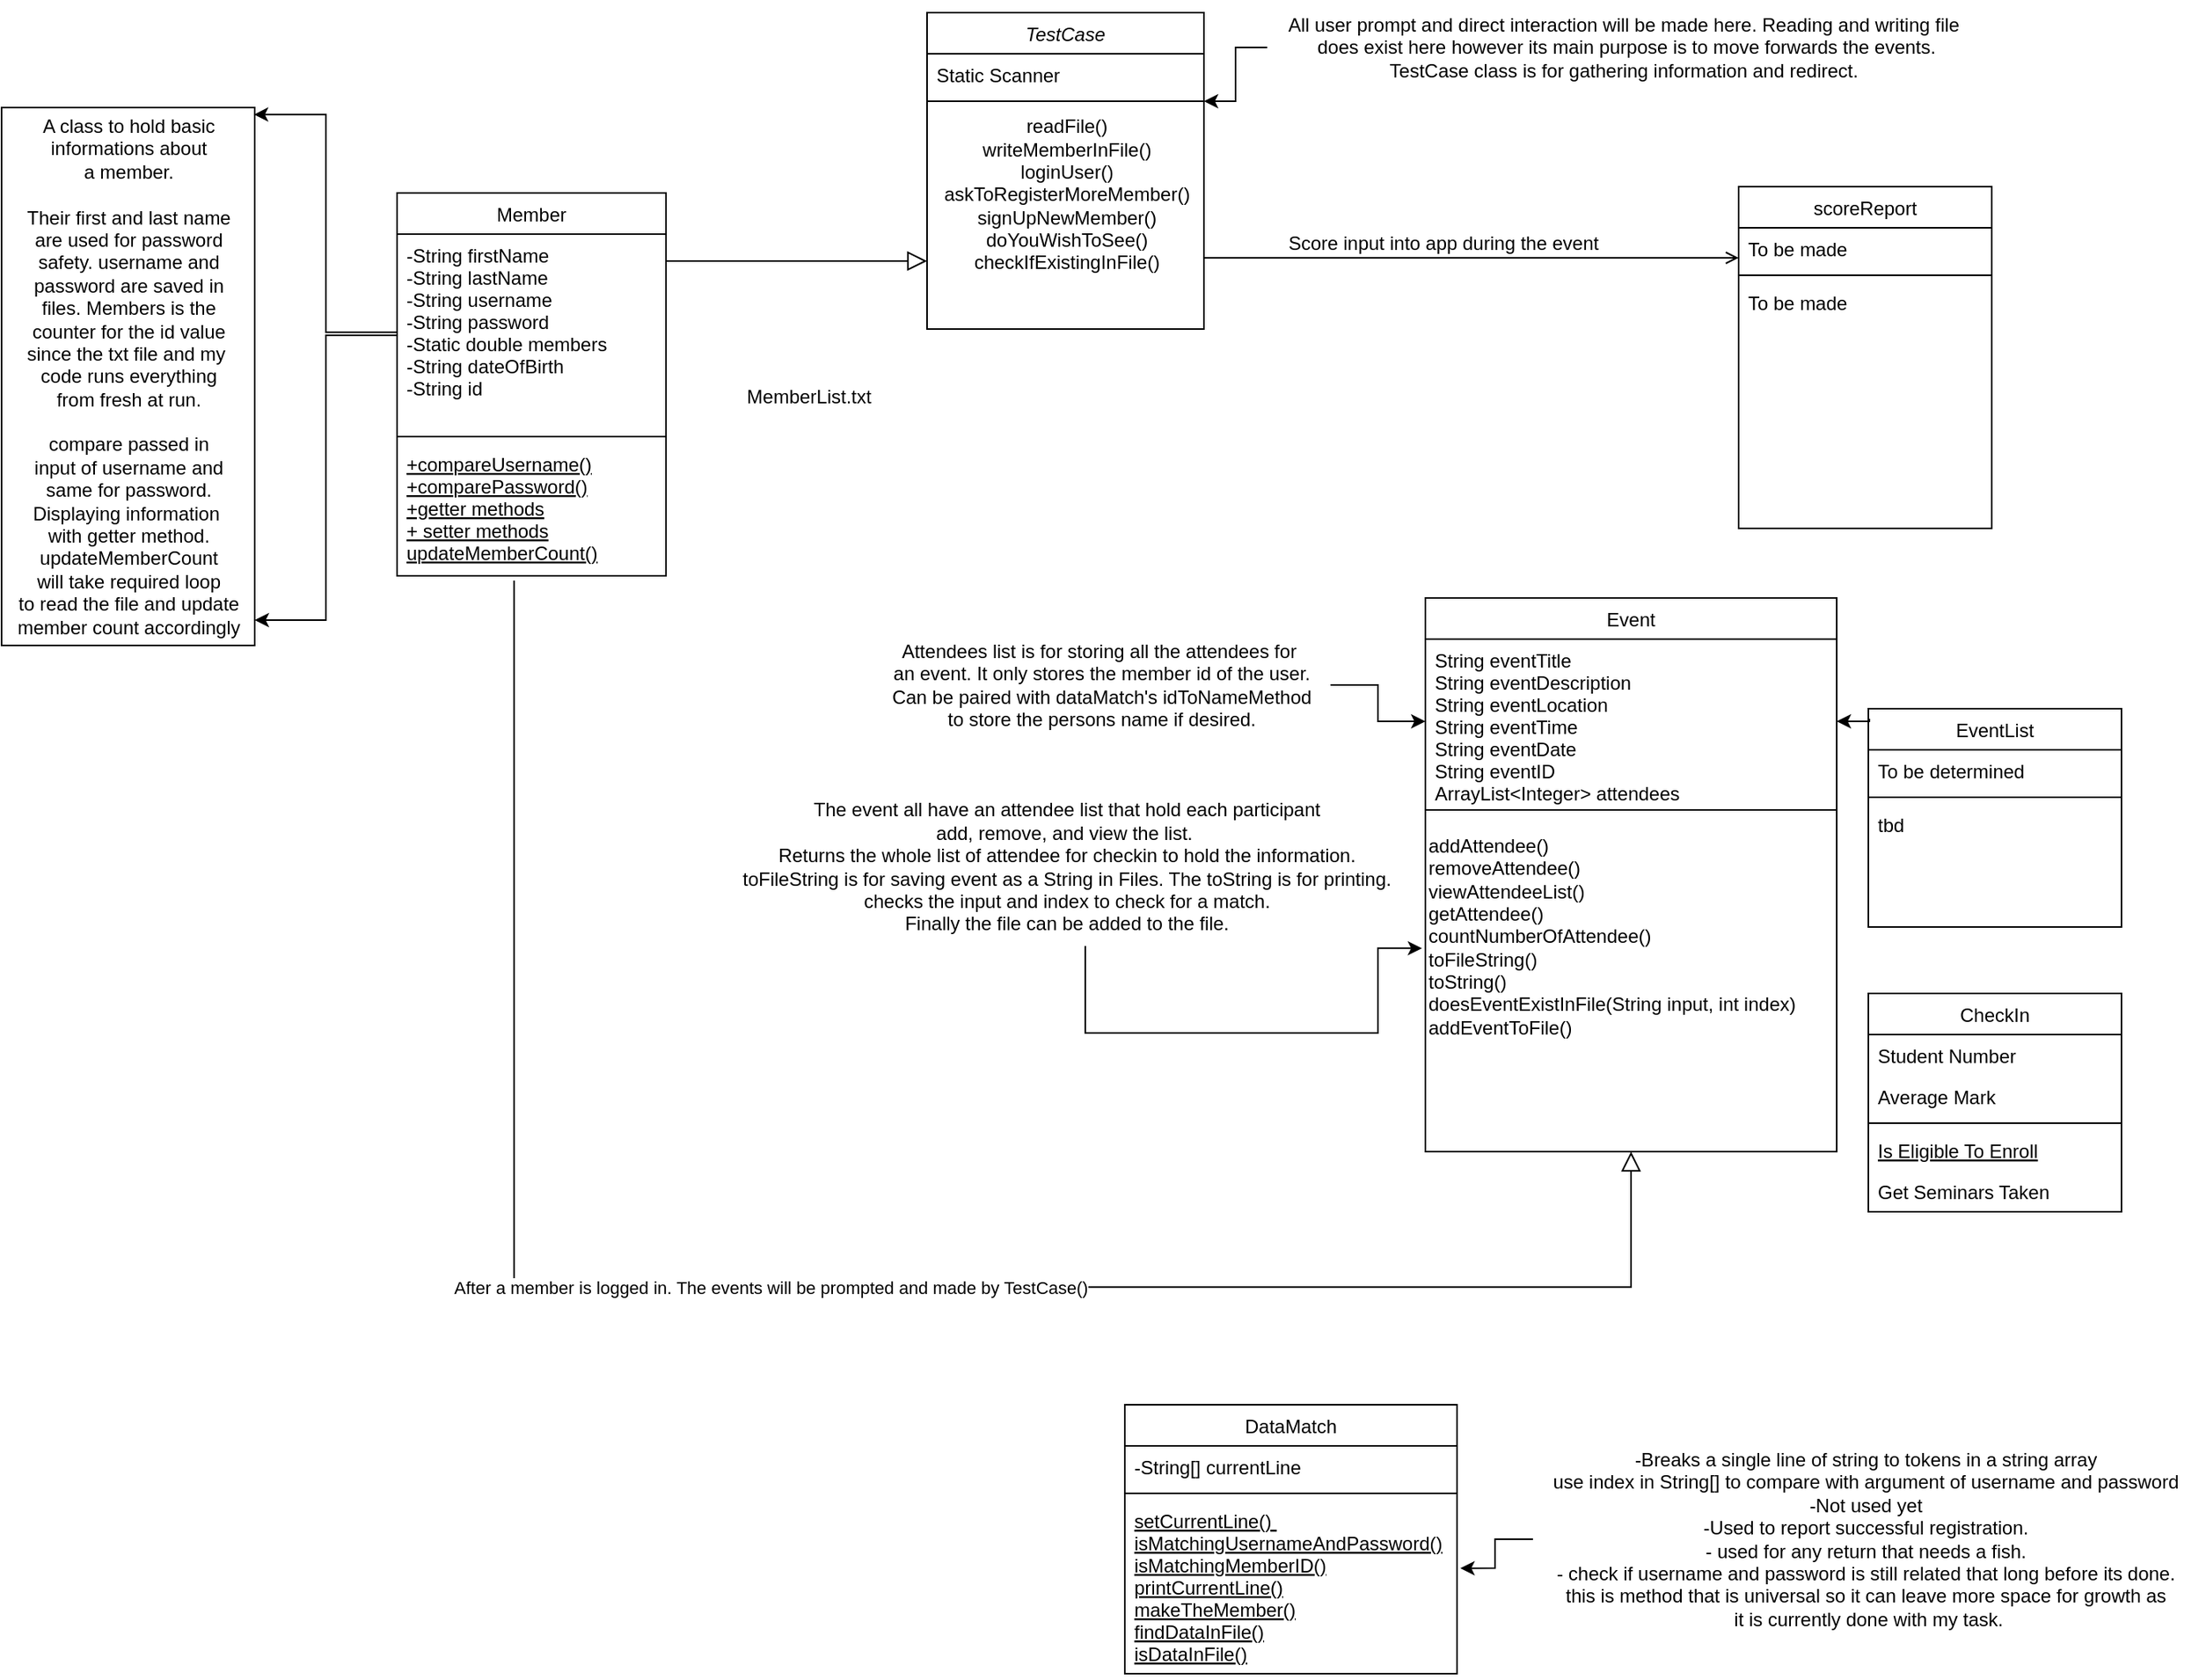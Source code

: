 <mxfile version="24.7.5">
  <diagram id="C5RBs43oDa-KdzZeNtuy" name="Page-1">
    <mxGraphModel dx="1484" dy="515" grid="1" gridSize="10" guides="1" tooltips="1" connect="1" arrows="1" fold="1" page="0" pageScale="1" pageWidth="1169" pageHeight="827" background="none" math="0" shadow="0">
      <root>
        <mxCell id="WIyWlLk6GJQsqaUBKTNV-0" />
        <mxCell id="WIyWlLk6GJQsqaUBKTNV-1" parent="WIyWlLk6GJQsqaUBKTNV-0" />
        <mxCell id="zkfFHV4jXpPFQw0GAbJ--0" value="TestCase" style="swimlane;fontStyle=2;align=center;verticalAlign=top;childLayout=stackLayout;horizontal=1;startSize=26;horizontalStack=0;resizeParent=1;resizeLast=0;collapsible=1;marginBottom=0;rounded=0;shadow=0;strokeWidth=1;" parent="WIyWlLk6GJQsqaUBKTNV-1" vertex="1">
          <mxGeometry x="-5" y="10" width="175" height="200" as="geometry">
            <mxRectangle x="-5" y="10" width="160" height="26" as="alternateBounds" />
          </mxGeometry>
        </mxCell>
        <mxCell id="zkfFHV4jXpPFQw0GAbJ--1" value="Static Scanner" style="text;align=left;verticalAlign=top;spacingLeft=4;spacingRight=4;overflow=hidden;rotatable=0;points=[[0,0.5],[1,0.5]];portConstraint=eastwest;" parent="zkfFHV4jXpPFQw0GAbJ--0" vertex="1">
          <mxGeometry y="26" width="175" height="26" as="geometry" />
        </mxCell>
        <mxCell id="zkfFHV4jXpPFQw0GAbJ--4" value="" style="line;html=1;strokeWidth=1;align=left;verticalAlign=middle;spacingTop=-1;spacingLeft=3;spacingRight=3;rotatable=0;labelPosition=right;points=[];portConstraint=eastwest;" parent="zkfFHV4jXpPFQw0GAbJ--0" vertex="1">
          <mxGeometry y="52" width="175" height="8" as="geometry" />
        </mxCell>
        <mxCell id="8TvHCBcf59wkewiUkZPg-1" value="&lt;span style=&quot;text-align: left;&quot;&gt;readFile()&lt;/span&gt;&lt;br style=&quot;padding: 0px; margin: 0px; text-align: left;&quot;&gt;&lt;span style=&quot;text-align: left;&quot;&gt;writeMemberInFile()&lt;/span&gt;&lt;br style=&quot;padding: 0px; margin: 0px; text-align: left;&quot;&gt;&lt;span style=&quot;text-align: left;&quot;&gt;loginUser()&lt;/span&gt;&lt;br style=&quot;padding: 0px; margin: 0px; text-align: left;&quot;&gt;&lt;span style=&quot;text-align: left;&quot;&gt;askToRegisterMoreMember()&lt;/span&gt;&lt;br style=&quot;padding: 0px; margin: 0px; text-align: left;&quot;&gt;&lt;span style=&quot;text-align: left;&quot;&gt;signUpNewMember()&lt;/span&gt;&lt;div&gt;&lt;span style=&quot;text-align: left;&quot;&gt;doYouWishToSee()&lt;/span&gt;&lt;/div&gt;&lt;div&gt;&lt;span style=&quot;text-align: left;&quot;&gt;checkIfExistingInFile()&lt;/span&gt;&lt;/div&gt;" style="text;html=1;align=center;verticalAlign=middle;resizable=0;points=[];autosize=1;strokeColor=none;fillColor=none;" parent="zkfFHV4jXpPFQw0GAbJ--0" vertex="1">
          <mxGeometry y="60" width="175" height="110" as="geometry" />
        </mxCell>
        <mxCell id="zkfFHV4jXpPFQw0GAbJ--6" value="Member" style="swimlane;fontStyle=0;align=center;verticalAlign=top;childLayout=stackLayout;horizontal=1;startSize=26;horizontalStack=0;resizeParent=1;resizeLast=0;collapsible=1;marginBottom=0;rounded=0;shadow=0;strokeWidth=1;" parent="WIyWlLk6GJQsqaUBKTNV-1" vertex="1">
          <mxGeometry x="-340" y="124" width="170" height="242" as="geometry">
            <mxRectangle x="-10" y="300" width="160" height="26" as="alternateBounds" />
          </mxGeometry>
        </mxCell>
        <mxCell id="zkfFHV4jXpPFQw0GAbJ--7" value="-String firstName&#xa;-String lastName&#xa;-String username&#xa;-String password&#xa;-Static double members&#xa;-String dateOfBirth&#xa;-String id" style="text;align=left;verticalAlign=top;spacingLeft=4;spacingRight=4;overflow=hidden;rotatable=0;points=[[0,0.5],[1,0.5]];portConstraint=eastwest;" parent="zkfFHV4jXpPFQw0GAbJ--6" vertex="1">
          <mxGeometry y="26" width="170" height="124" as="geometry" />
        </mxCell>
        <mxCell id="zkfFHV4jXpPFQw0GAbJ--9" value="" style="line;html=1;strokeWidth=1;align=left;verticalAlign=middle;spacingTop=-1;spacingLeft=3;spacingRight=3;rotatable=0;labelPosition=right;points=[];portConstraint=eastwest;" parent="zkfFHV4jXpPFQw0GAbJ--6" vertex="1">
          <mxGeometry y="150" width="170" height="8" as="geometry" />
        </mxCell>
        <mxCell id="zkfFHV4jXpPFQw0GAbJ--10" value="+compareUsername()&#xa;+comparePassword()&#xa;+getter methods&#xa;+ setter methods&#xa;updateMemberCount()" style="text;align=left;verticalAlign=top;spacingLeft=4;spacingRight=4;overflow=hidden;rotatable=0;points=[[0,0.5],[1,0.5]];portConstraint=eastwest;fontStyle=4" parent="zkfFHV4jXpPFQw0GAbJ--6" vertex="1">
          <mxGeometry y="158" width="170" height="84" as="geometry" />
        </mxCell>
        <mxCell id="zkfFHV4jXpPFQw0GAbJ--12" value="" style="endArrow=block;endSize=10;endFill=0;shadow=0;strokeWidth=1;rounded=0;curved=0;edgeStyle=elbowEdgeStyle;elbow=vertical;" parent="WIyWlLk6GJQsqaUBKTNV-1" source="zkfFHV4jXpPFQw0GAbJ--6" target="zkfFHV4jXpPFQw0GAbJ--0" edge="1">
          <mxGeometry width="160" relative="1" as="geometry">
            <mxPoint x="200" y="203" as="sourcePoint" />
            <mxPoint x="200" y="203" as="targetPoint" />
          </mxGeometry>
        </mxCell>
        <mxCell id="zkfFHV4jXpPFQw0GAbJ--13" value="Event" style="swimlane;fontStyle=0;align=center;verticalAlign=top;childLayout=stackLayout;horizontal=1;startSize=26;horizontalStack=0;resizeParent=1;resizeLast=0;collapsible=1;marginBottom=0;rounded=0;shadow=0;strokeWidth=1;" parent="WIyWlLk6GJQsqaUBKTNV-1" vertex="1">
          <mxGeometry x="310" y="380" width="260" height="350" as="geometry">
            <mxRectangle x="340" y="380" width="170" height="26" as="alternateBounds" />
          </mxGeometry>
        </mxCell>
        <mxCell id="zkfFHV4jXpPFQw0GAbJ--14" value="String eventTitle&#xa;String eventDescription&#xa;String eventLocation&#xa;String eventTime&#xa;String eventDate&#xa;String eventID&#xa;ArrayList&lt;Integer&gt; attendees" style="text;align=left;verticalAlign=top;spacingLeft=4;spacingRight=4;overflow=hidden;rotatable=0;points=[[0,0.5],[1,0.5]];portConstraint=eastwest;" parent="zkfFHV4jXpPFQw0GAbJ--13" vertex="1">
          <mxGeometry y="26" width="260" height="104" as="geometry" />
        </mxCell>
        <mxCell id="zkfFHV4jXpPFQw0GAbJ--15" value="" style="line;html=1;strokeWidth=1;align=left;verticalAlign=middle;spacingTop=-1;spacingLeft=3;spacingRight=3;rotatable=0;labelPosition=right;points=[];portConstraint=eastwest;" parent="zkfFHV4jXpPFQw0GAbJ--13" vertex="1">
          <mxGeometry y="130" width="260" height="8" as="geometry" />
        </mxCell>
        <mxCell id="FG-GNEnDzt6LtZn0GuA3-4" value="addAttendee()&lt;div&gt;removeAttendee()&lt;/div&gt;&lt;div&gt;viewAttendeeList()&lt;/div&gt;&lt;div&gt;getAttendee()&lt;/div&gt;&lt;div&gt;countNumberOfAttendee()&lt;/div&gt;&lt;div&gt;toFileString()&lt;/div&gt;&lt;div&gt;toString()&lt;/div&gt;&lt;div&gt;doesEventExistInFile(String input, int index)&lt;/div&gt;&lt;div&gt;addEventToFile()&lt;/div&gt;" style="text;html=1;align=left;verticalAlign=middle;resizable=1;points=[];autosize=1;strokeColor=none;fillColor=none;movable=1;rotatable=1;deletable=1;editable=1;locked=0;connectable=1;imageAspect=0;" parent="zkfFHV4jXpPFQw0GAbJ--13" vertex="1">
          <mxGeometry y="138" width="260" height="152" as="geometry" />
        </mxCell>
        <mxCell id="zkfFHV4jXpPFQw0GAbJ--16" value="" style="endArrow=block;endSize=10;endFill=0;shadow=0;strokeWidth=1;rounded=0;curved=0;edgeStyle=elbowEdgeStyle;elbow=vertical;entryX=0.5;entryY=1;entryDx=0;entryDy=0;exitX=0.435;exitY=1.036;exitDx=0;exitDy=0;exitPerimeter=0;" parent="WIyWlLk6GJQsqaUBKTNV-1" target="zkfFHV4jXpPFQw0GAbJ--13" edge="1" source="zkfFHV4jXpPFQw0GAbJ--10">
          <mxGeometry width="160" relative="1" as="geometry">
            <mxPoint x="-280" y="450.0" as="sourcePoint" />
            <mxPoint x="425" y="816" as="targetPoint" />
            <Array as="points">
              <mxPoint x="195" y="815.65" />
            </Array>
          </mxGeometry>
        </mxCell>
        <mxCell id="8TvHCBcf59wkewiUkZPg-23" value="After a member is logged in. The events will be prompted and made by TestCase()" style="edgeLabel;html=1;align=center;verticalAlign=middle;resizable=0;points=[];" parent="zkfFHV4jXpPFQw0GAbJ--16" vertex="1" connectable="0">
          <mxGeometry x="-0.053" y="-2" relative="1" as="geometry">
            <mxPoint x="22" y="-2" as="offset" />
          </mxGeometry>
        </mxCell>
        <mxCell id="zkfFHV4jXpPFQw0GAbJ--17" value="scoreReport" style="swimlane;fontStyle=0;align=center;verticalAlign=top;childLayout=stackLayout;horizontal=1;startSize=26;horizontalStack=0;resizeParent=1;resizeLast=0;collapsible=1;marginBottom=0;rounded=0;shadow=0;strokeWidth=1;" parent="WIyWlLk6GJQsqaUBKTNV-1" vertex="1">
          <mxGeometry x="508" y="120" width="160" height="216" as="geometry">
            <mxRectangle x="508" y="120" width="160" height="26" as="alternateBounds" />
          </mxGeometry>
        </mxCell>
        <mxCell id="zkfFHV4jXpPFQw0GAbJ--21" value="To be made" style="text;align=left;verticalAlign=top;spacingLeft=4;spacingRight=4;overflow=hidden;rotatable=0;points=[[0,0.5],[1,0.5]];portConstraint=eastwest;rounded=0;shadow=0;html=0;" parent="zkfFHV4jXpPFQw0GAbJ--17" vertex="1">
          <mxGeometry y="26" width="160" height="26" as="geometry" />
        </mxCell>
        <mxCell id="zkfFHV4jXpPFQw0GAbJ--23" value="" style="line;html=1;strokeWidth=1;align=left;verticalAlign=middle;spacingTop=-1;spacingLeft=3;spacingRight=3;rotatable=0;labelPosition=right;points=[];portConstraint=eastwest;" parent="zkfFHV4jXpPFQw0GAbJ--17" vertex="1">
          <mxGeometry y="52" width="160" height="8" as="geometry" />
        </mxCell>
        <mxCell id="zkfFHV4jXpPFQw0GAbJ--25" value="To be made" style="text;align=left;verticalAlign=top;spacingLeft=4;spacingRight=4;overflow=hidden;rotatable=0;points=[[0,0.5],[1,0.5]];portConstraint=eastwest;" parent="zkfFHV4jXpPFQw0GAbJ--17" vertex="1">
          <mxGeometry y="60" width="160" height="26" as="geometry" />
        </mxCell>
        <mxCell id="zkfFHV4jXpPFQw0GAbJ--26" value="" style="endArrow=open;shadow=0;strokeWidth=1;rounded=0;curved=0;endFill=1;edgeStyle=elbowEdgeStyle;elbow=vertical;" parent="WIyWlLk6GJQsqaUBKTNV-1" source="zkfFHV4jXpPFQw0GAbJ--0" target="zkfFHV4jXpPFQw0GAbJ--17" edge="1">
          <mxGeometry x="0.5" y="41" relative="1" as="geometry">
            <mxPoint x="380" y="192" as="sourcePoint" />
            <mxPoint x="540" y="192" as="targetPoint" />
            <mxPoint x="-40" y="32" as="offset" />
          </mxGeometry>
        </mxCell>
        <mxCell id="zkfFHV4jXpPFQw0GAbJ--27" value="" style="resizable=0;align=left;verticalAlign=bottom;labelBackgroundColor=none;fontSize=12;" parent="zkfFHV4jXpPFQw0GAbJ--26" connectable="0" vertex="1">
          <mxGeometry x="-1" relative="1" as="geometry">
            <mxPoint y="4" as="offset" />
          </mxGeometry>
        </mxCell>
        <mxCell id="zkfFHV4jXpPFQw0GAbJ--29" value="Score input into app during the event" style="text;html=1;resizable=0;points=[];;align=center;verticalAlign=middle;labelBackgroundColor=none;rounded=0;shadow=0;strokeWidth=1;fontSize=12;" parent="zkfFHV4jXpPFQw0GAbJ--26" vertex="1" connectable="0">
          <mxGeometry x="0.5" y="49" relative="1" as="geometry">
            <mxPoint x="-103" y="40" as="offset" />
          </mxGeometry>
        </mxCell>
        <mxCell id="8TvHCBcf59wkewiUkZPg-4" value="EventList" style="swimlane;fontStyle=0;align=center;verticalAlign=top;childLayout=stackLayout;horizontal=1;startSize=26;horizontalStack=0;resizeParent=1;resizeLast=0;collapsible=1;marginBottom=0;rounded=0;shadow=0;strokeWidth=1;" parent="WIyWlLk6GJQsqaUBKTNV-1" vertex="1">
          <mxGeometry x="590" y="450" width="160" height="138" as="geometry">
            <mxRectangle x="130" y="380" width="160" height="26" as="alternateBounds" />
          </mxGeometry>
        </mxCell>
        <mxCell id="8TvHCBcf59wkewiUkZPg-5" value="To be determined" style="text;align=left;verticalAlign=top;spacingLeft=4;spacingRight=4;overflow=hidden;rotatable=0;points=[[0,0.5],[1,0.5]];portConstraint=eastwest;" parent="8TvHCBcf59wkewiUkZPg-4" vertex="1">
          <mxGeometry y="26" width="160" height="26" as="geometry" />
        </mxCell>
        <mxCell id="8TvHCBcf59wkewiUkZPg-7" value="" style="line;html=1;strokeWidth=1;align=left;verticalAlign=middle;spacingTop=-1;spacingLeft=3;spacingRight=3;rotatable=0;labelPosition=right;points=[];portConstraint=eastwest;" parent="8TvHCBcf59wkewiUkZPg-4" vertex="1">
          <mxGeometry y="52" width="160" height="8" as="geometry" />
        </mxCell>
        <mxCell id="8TvHCBcf59wkewiUkZPg-9" value="tbd" style="text;align=left;verticalAlign=top;spacingLeft=4;spacingRight=4;overflow=hidden;rotatable=0;points=[[0,0.5],[1,0.5]];portConstraint=eastwest;" parent="8TvHCBcf59wkewiUkZPg-4" vertex="1">
          <mxGeometry y="60" width="160" height="26" as="geometry" />
        </mxCell>
        <mxCell id="8TvHCBcf59wkewiUkZPg-10" style="edgeStyle=orthogonalEdgeStyle;rounded=0;orthogonalLoop=1;jettySize=auto;html=1;exitX=0.004;exitY=0.046;exitDx=0;exitDy=0;exitPerimeter=0;" parent="WIyWlLk6GJQsqaUBKTNV-1" source="8TvHCBcf59wkewiUkZPg-4" target="zkfFHV4jXpPFQw0GAbJ--14" edge="1">
          <mxGeometry relative="1" as="geometry">
            <Array as="points">
              <mxPoint x="591" y="458" />
            </Array>
          </mxGeometry>
        </mxCell>
        <mxCell id="8TvHCBcf59wkewiUkZPg-11" value="DataMatch" style="swimlane;fontStyle=0;align=center;verticalAlign=top;childLayout=stackLayout;horizontal=1;startSize=26;horizontalStack=0;resizeParent=1;resizeLast=0;collapsible=1;marginBottom=0;rounded=0;shadow=0;strokeWidth=1;" parent="WIyWlLk6GJQsqaUBKTNV-1" vertex="1">
          <mxGeometry x="120" y="890" width="210" height="170" as="geometry">
            <mxRectangle x="130" y="380" width="160" height="26" as="alternateBounds" />
          </mxGeometry>
        </mxCell>
        <mxCell id="8TvHCBcf59wkewiUkZPg-12" value="-String[] currentLine" style="text;align=left;verticalAlign=top;spacingLeft=4;spacingRight=4;overflow=hidden;rotatable=0;points=[[0,0.5],[1,0.5]];portConstraint=eastwest;" parent="8TvHCBcf59wkewiUkZPg-11" vertex="1">
          <mxGeometry y="26" width="210" height="26" as="geometry" />
        </mxCell>
        <mxCell id="8TvHCBcf59wkewiUkZPg-14" value="" style="line;html=1;strokeWidth=1;align=left;verticalAlign=middle;spacingTop=-1;spacingLeft=3;spacingRight=3;rotatable=0;labelPosition=right;points=[];portConstraint=eastwest;" parent="8TvHCBcf59wkewiUkZPg-11" vertex="1">
          <mxGeometry y="52" width="210" height="8" as="geometry" />
        </mxCell>
        <mxCell id="8TvHCBcf59wkewiUkZPg-15" value="setCurrentLine() &#xa;isMatchingUsernameAndPassword()&#xa;isMatchingMemberID()&#xa;printCurrentLine()&#xa;makeTheMember()&#xa;findDataInFile()&#xa;isDataInFile()" style="text;align=left;verticalAlign=top;spacingLeft=4;spacingRight=4;overflow=hidden;rotatable=0;points=[[0,0.5],[1,0.5]];portConstraint=eastwest;fontStyle=4" parent="8TvHCBcf59wkewiUkZPg-11" vertex="1">
          <mxGeometry y="60" width="210" height="110" as="geometry" />
        </mxCell>
        <mxCell id="8TvHCBcf59wkewiUkZPg-17" value="CheckIn" style="swimlane;fontStyle=0;align=center;verticalAlign=top;childLayout=stackLayout;horizontal=1;startSize=26;horizontalStack=0;resizeParent=1;resizeLast=0;collapsible=1;marginBottom=0;rounded=0;shadow=0;strokeWidth=1;" parent="WIyWlLk6GJQsqaUBKTNV-1" vertex="1">
          <mxGeometry x="590" y="630" width="160" height="138" as="geometry">
            <mxRectangle x="130" y="380" width="160" height="26" as="alternateBounds" />
          </mxGeometry>
        </mxCell>
        <mxCell id="8TvHCBcf59wkewiUkZPg-18" value="Student Number" style="text;align=left;verticalAlign=top;spacingLeft=4;spacingRight=4;overflow=hidden;rotatable=0;points=[[0,0.5],[1,0.5]];portConstraint=eastwest;" parent="8TvHCBcf59wkewiUkZPg-17" vertex="1">
          <mxGeometry y="26" width="160" height="26" as="geometry" />
        </mxCell>
        <mxCell id="8TvHCBcf59wkewiUkZPg-19" value="Average Mark" style="text;align=left;verticalAlign=top;spacingLeft=4;spacingRight=4;overflow=hidden;rotatable=0;points=[[0,0.5],[1,0.5]];portConstraint=eastwest;rounded=0;shadow=0;html=0;" parent="8TvHCBcf59wkewiUkZPg-17" vertex="1">
          <mxGeometry y="52" width="160" height="26" as="geometry" />
        </mxCell>
        <mxCell id="8TvHCBcf59wkewiUkZPg-20" value="" style="line;html=1;strokeWidth=1;align=left;verticalAlign=middle;spacingTop=-1;spacingLeft=3;spacingRight=3;rotatable=0;labelPosition=right;points=[];portConstraint=eastwest;" parent="8TvHCBcf59wkewiUkZPg-17" vertex="1">
          <mxGeometry y="78" width="160" height="8" as="geometry" />
        </mxCell>
        <mxCell id="8TvHCBcf59wkewiUkZPg-21" value="Is Eligible To Enroll" style="text;align=left;verticalAlign=top;spacingLeft=4;spacingRight=4;overflow=hidden;rotatable=0;points=[[0,0.5],[1,0.5]];portConstraint=eastwest;fontStyle=4" parent="8TvHCBcf59wkewiUkZPg-17" vertex="1">
          <mxGeometry y="86" width="160" height="26" as="geometry" />
        </mxCell>
        <mxCell id="8TvHCBcf59wkewiUkZPg-22" value="Get Seminars Taken" style="text;align=left;verticalAlign=top;spacingLeft=4;spacingRight=4;overflow=hidden;rotatable=0;points=[[0,0.5],[1,0.5]];portConstraint=eastwest;" parent="8TvHCBcf59wkewiUkZPg-17" vertex="1">
          <mxGeometry y="112" width="160" height="26" as="geometry" />
        </mxCell>
        <mxCell id="8TvHCBcf59wkewiUkZPg-24" value="A class to hold basic&lt;div&gt;informations about&lt;/div&gt;&lt;div&gt;a member.&lt;/div&gt;&lt;div&gt;&lt;br&gt;&lt;/div&gt;&lt;div&gt;Their first and last name&lt;/div&gt;&lt;div&gt;are used for password&lt;/div&gt;&lt;div&gt;safety. username and&lt;/div&gt;&lt;div&gt;password are saved in&lt;/div&gt;&lt;div&gt;files. Members is the&lt;/div&gt;&lt;div&gt;counter for the id value&lt;/div&gt;&lt;div&gt;since the txt file and my&amp;nbsp;&lt;/div&gt;&lt;div&gt;code runs everything&lt;/div&gt;&lt;div&gt;from fresh at run.&lt;/div&gt;&lt;div&gt;&lt;br&gt;&lt;/div&gt;&lt;div&gt;compare passed in&lt;/div&gt;&lt;div&gt;input of username and&lt;/div&gt;&lt;div&gt;same for password.&lt;/div&gt;&lt;div&gt;Displaying information&amp;nbsp;&lt;/div&gt;&lt;div&gt;with getter method.&lt;/div&gt;&lt;div&gt;updateMemberCount&lt;/div&gt;&lt;div&gt;will take required loop&lt;/div&gt;&lt;div&gt;to read the file and update&lt;/div&gt;&lt;div&gt;member count accordingly&lt;/div&gt;" style="text;html=1;align=center;verticalAlign=middle;resizable=0;points=[];autosize=1;strokeColor=default;fillColor=none;" parent="WIyWlLk6GJQsqaUBKTNV-1" vertex="1">
          <mxGeometry x="-590" y="70" width="160" height="340" as="geometry" />
        </mxCell>
        <mxCell id="8TvHCBcf59wkewiUkZPg-25" style="edgeStyle=orthogonalEdgeStyle;rounded=0;orthogonalLoop=1;jettySize=auto;html=1;exitX=0;exitY=0.5;exitDx=0;exitDy=0;" parent="WIyWlLk6GJQsqaUBKTNV-1" source="zkfFHV4jXpPFQw0GAbJ--7" edge="1">
          <mxGeometry relative="1" as="geometry">
            <mxPoint x="-430" y="394" as="targetPoint" />
            <Array as="points">
              <mxPoint x="-340" y="214" />
              <mxPoint x="-385" y="214" />
              <mxPoint x="-385" y="394" />
              <mxPoint x="-430" y="394" />
            </Array>
          </mxGeometry>
        </mxCell>
        <mxCell id="8TvHCBcf59wkewiUkZPg-26" style="edgeStyle=orthogonalEdgeStyle;rounded=0;orthogonalLoop=1;jettySize=auto;html=1;entryX=0.997;entryY=0.013;entryDx=0;entryDy=0;entryPerimeter=0;" parent="WIyWlLk6GJQsqaUBKTNV-1" source="zkfFHV4jXpPFQw0GAbJ--7" target="8TvHCBcf59wkewiUkZPg-24" edge="1">
          <mxGeometry relative="1" as="geometry" />
        </mxCell>
        <mxCell id="FG-GNEnDzt6LtZn0GuA3-1" value="" style="edgeStyle=orthogonalEdgeStyle;rounded=0;orthogonalLoop=1;jettySize=auto;html=1;" parent="WIyWlLk6GJQsqaUBKTNV-1" source="FG-GNEnDzt6LtZn0GuA3-0" target="zkfFHV4jXpPFQw0GAbJ--4" edge="1">
          <mxGeometry relative="1" as="geometry" />
        </mxCell>
        <mxCell id="FG-GNEnDzt6LtZn0GuA3-0" value="All user prompt and direct interaction will be made here. Reading and writing file&lt;div&gt;&amp;nbsp;does exist here&amp;nbsp;&lt;span style=&quot;background-color: initial;&quot;&gt;however its main purpose is to move forwards the events.&lt;/span&gt;&lt;/div&gt;&lt;div&gt;&lt;span style=&quot;background-color: initial;&quot;&gt;&amp;nbsp;TestCase class is for gathering information and redirect.&amp;nbsp;&lt;/span&gt;&lt;/div&gt;" style="text;html=1;align=center;verticalAlign=middle;resizable=0;points=[];autosize=1;strokeColor=none;fillColor=none;" parent="WIyWlLk6GJQsqaUBKTNV-1" vertex="1">
          <mxGeometry x="210" y="2" width="450" height="60" as="geometry" />
        </mxCell>
        <mxCell id="FG-GNEnDzt6LtZn0GuA3-2" value="MemberList.txt&lt;div&gt;&lt;br&gt;&lt;/div&gt;" style="text;html=1;align=center;verticalAlign=middle;resizable=0;points=[];autosize=1;strokeColor=none;fillColor=none;" parent="WIyWlLk6GJQsqaUBKTNV-1" vertex="1">
          <mxGeometry x="-130" y="240" width="100" height="40" as="geometry" />
        </mxCell>
        <mxCell id="FG-GNEnDzt6LtZn0GuA3-5" value="" style="edgeStyle=orthogonalEdgeStyle;rounded=0;orthogonalLoop=1;jettySize=auto;html=1;" parent="WIyWlLk6GJQsqaUBKTNV-1" source="FG-GNEnDzt6LtZn0GuA3-3" target="zkfFHV4jXpPFQw0GAbJ--14" edge="1">
          <mxGeometry relative="1" as="geometry" />
        </mxCell>
        <mxCell id="FG-GNEnDzt6LtZn0GuA3-3" value="Attendees list is for storing all the attendees for&amp;nbsp;&lt;div&gt;an event. It only stores the member id of the user.&lt;/div&gt;&lt;div&gt;Can be paired with dataMatch&#39;s idToNameMethod&lt;/div&gt;&lt;div&gt;to store the persons name if desired.&lt;/div&gt;" style="text;html=1;align=center;verticalAlign=middle;resizable=0;points=[];autosize=1;strokeColor=none;fillColor=none;" parent="WIyWlLk6GJQsqaUBKTNV-1" vertex="1">
          <mxGeometry x="-40" y="400" width="290" height="70" as="geometry" />
        </mxCell>
        <mxCell id="FG-GNEnDzt6LtZn0GuA3-6" value="The event all have an attendee list that hold each participant&lt;div&gt;add, remove, and view the list.&amp;nbsp;&lt;/div&gt;&lt;div&gt;Returns the whole list of attendee for checkin to hold the information.&lt;/div&gt;&lt;div&gt;toFileString is for saving event as a String in Files. The toString is for printing.&lt;/div&gt;&lt;div&gt;checks the input and index to check for a match.&lt;/div&gt;&lt;div&gt;Finally the file can be added to the file.&lt;/div&gt;" style="text;html=1;align=center;verticalAlign=middle;resizable=0;points=[];autosize=1;strokeColor=none;fillColor=none;" parent="WIyWlLk6GJQsqaUBKTNV-1" vertex="1">
          <mxGeometry x="-132.5" y="500" width="430" height="100" as="geometry" />
        </mxCell>
        <mxCell id="FG-GNEnDzt6LtZn0GuA3-7" style="edgeStyle=orthogonalEdgeStyle;rounded=0;orthogonalLoop=1;jettySize=auto;html=1;entryX=-0.008;entryY=0.549;entryDx=0;entryDy=0;entryPerimeter=0;" parent="WIyWlLk6GJQsqaUBKTNV-1" source="FG-GNEnDzt6LtZn0GuA3-6" target="FG-GNEnDzt6LtZn0GuA3-4" edge="1">
          <mxGeometry relative="1" as="geometry">
            <Array as="points">
              <mxPoint x="95" y="655" />
              <mxPoint x="280" y="655" />
              <mxPoint x="280" y="601" />
            </Array>
          </mxGeometry>
        </mxCell>
        <mxCell id="FG-GNEnDzt6LtZn0GuA3-8" value="-Breaks a single line of string to tokens in a string array&lt;div&gt;use index in String[] to compare with argument of username and password&lt;/div&gt;&lt;div&gt;-Not used yet&lt;/div&gt;&lt;div&gt;-Used to report successful registration.&lt;/div&gt;&lt;div&gt;- used for any return that needs a fish.&lt;/div&gt;&lt;div&gt;- check if username and password is still related that long before its done.&lt;/div&gt;&lt;div&gt;this is method that is universal so it can leave more space for growth as&lt;/div&gt;&lt;div&gt;&amp;nbsp;it is currently done with my task.&lt;/div&gt;" style="text;html=1;align=center;verticalAlign=middle;resizable=0;points=[];autosize=1;strokeColor=none;fillColor=none;imageAspect=0;" parent="WIyWlLk6GJQsqaUBKTNV-1" vertex="1">
          <mxGeometry x="378" y="910" width="420" height="130" as="geometry" />
        </mxCell>
        <mxCell id="FG-GNEnDzt6LtZn0GuA3-10" style="edgeStyle=orthogonalEdgeStyle;rounded=0;orthogonalLoop=1;jettySize=auto;html=1;entryX=1.01;entryY=0.394;entryDx=0;entryDy=0;entryPerimeter=0;" parent="WIyWlLk6GJQsqaUBKTNV-1" source="FG-GNEnDzt6LtZn0GuA3-8" target="8TvHCBcf59wkewiUkZPg-15" edge="1">
          <mxGeometry relative="1" as="geometry" />
        </mxCell>
      </root>
    </mxGraphModel>
  </diagram>
</mxfile>
